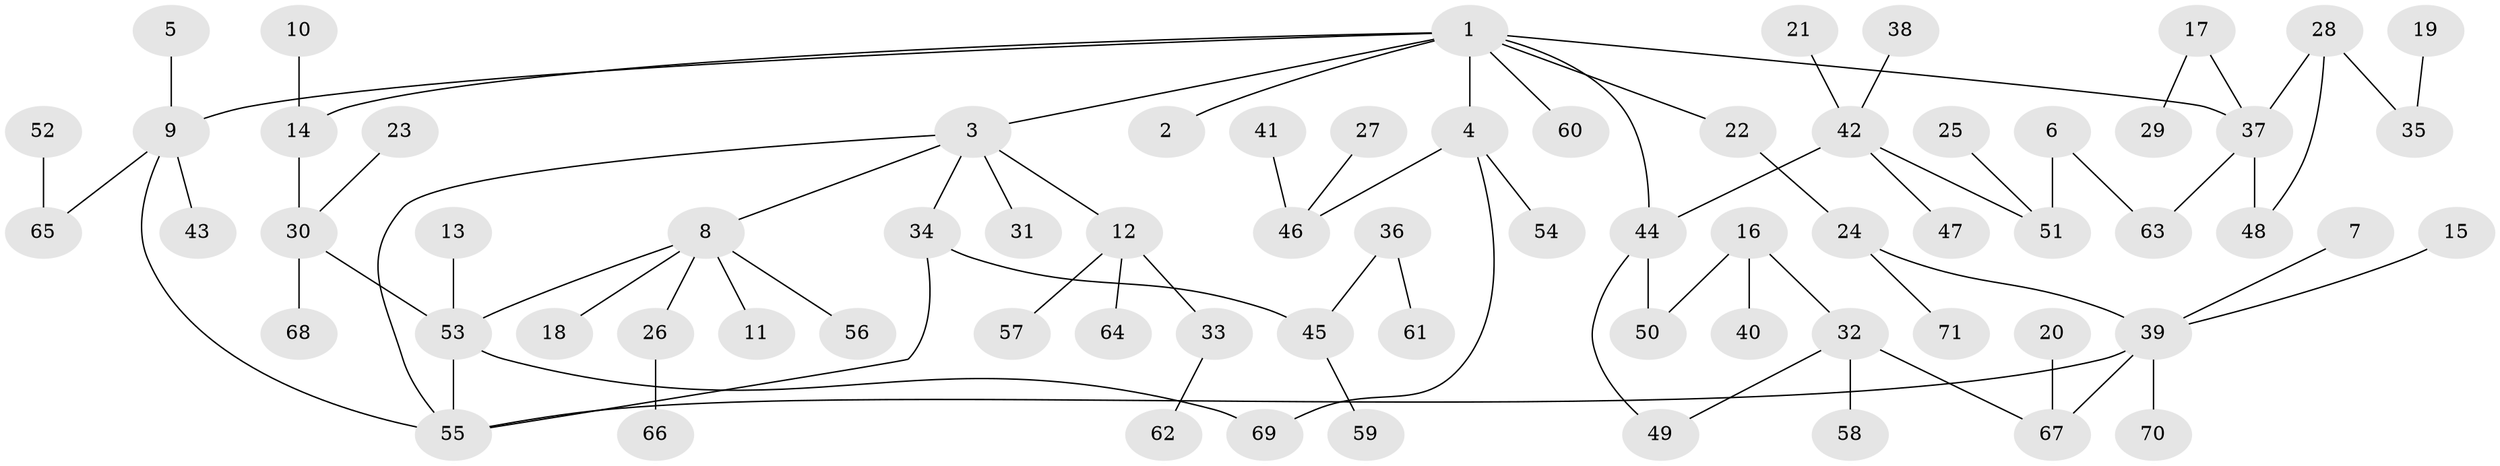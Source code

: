 // original degree distribution, {4: 0.11267605633802817, 6: 0.014084507042253521, 7: 0.014084507042253521, 5: 0.028169014084507043, 3: 0.14084507042253522, 1: 0.43661971830985913, 2: 0.2535211267605634}
// Generated by graph-tools (version 1.1) at 2025/49/03/09/25 03:49:18]
// undirected, 71 vertices, 80 edges
graph export_dot {
graph [start="1"]
  node [color=gray90,style=filled];
  1;
  2;
  3;
  4;
  5;
  6;
  7;
  8;
  9;
  10;
  11;
  12;
  13;
  14;
  15;
  16;
  17;
  18;
  19;
  20;
  21;
  22;
  23;
  24;
  25;
  26;
  27;
  28;
  29;
  30;
  31;
  32;
  33;
  34;
  35;
  36;
  37;
  38;
  39;
  40;
  41;
  42;
  43;
  44;
  45;
  46;
  47;
  48;
  49;
  50;
  51;
  52;
  53;
  54;
  55;
  56;
  57;
  58;
  59;
  60;
  61;
  62;
  63;
  64;
  65;
  66;
  67;
  68;
  69;
  70;
  71;
  1 -- 2 [weight=1.0];
  1 -- 3 [weight=1.0];
  1 -- 4 [weight=1.0];
  1 -- 9 [weight=1.0];
  1 -- 14 [weight=1.0];
  1 -- 22 [weight=1.0];
  1 -- 37 [weight=1.0];
  1 -- 44 [weight=1.0];
  1 -- 60 [weight=1.0];
  3 -- 8 [weight=1.0];
  3 -- 12 [weight=1.0];
  3 -- 31 [weight=1.0];
  3 -- 34 [weight=1.0];
  3 -- 55 [weight=1.0];
  4 -- 46 [weight=1.0];
  4 -- 54 [weight=1.0];
  4 -- 69 [weight=1.0];
  5 -- 9 [weight=1.0];
  6 -- 51 [weight=1.0];
  6 -- 63 [weight=1.0];
  7 -- 39 [weight=1.0];
  8 -- 11 [weight=1.0];
  8 -- 18 [weight=1.0];
  8 -- 26 [weight=1.0];
  8 -- 53 [weight=1.0];
  8 -- 56 [weight=1.0];
  9 -- 43 [weight=1.0];
  9 -- 55 [weight=1.0];
  9 -- 65 [weight=1.0];
  10 -- 14 [weight=1.0];
  12 -- 33 [weight=1.0];
  12 -- 57 [weight=1.0];
  12 -- 64 [weight=1.0];
  13 -- 53 [weight=1.0];
  14 -- 30 [weight=1.0];
  15 -- 39 [weight=1.0];
  16 -- 32 [weight=1.0];
  16 -- 40 [weight=1.0];
  16 -- 50 [weight=1.0];
  17 -- 29 [weight=1.0];
  17 -- 37 [weight=1.0];
  19 -- 35 [weight=1.0];
  20 -- 67 [weight=1.0];
  21 -- 42 [weight=1.0];
  22 -- 24 [weight=1.0];
  23 -- 30 [weight=1.0];
  24 -- 39 [weight=1.0];
  24 -- 71 [weight=1.0];
  25 -- 51 [weight=1.0];
  26 -- 66 [weight=1.0];
  27 -- 46 [weight=1.0];
  28 -- 35 [weight=1.0];
  28 -- 37 [weight=1.0];
  28 -- 48 [weight=1.0];
  30 -- 53 [weight=1.0];
  30 -- 68 [weight=1.0];
  32 -- 49 [weight=1.0];
  32 -- 58 [weight=1.0];
  32 -- 67 [weight=1.0];
  33 -- 62 [weight=1.0];
  34 -- 45 [weight=1.0];
  34 -- 55 [weight=1.0];
  36 -- 45 [weight=1.0];
  36 -- 61 [weight=1.0];
  37 -- 48 [weight=2.0];
  37 -- 63 [weight=1.0];
  38 -- 42 [weight=1.0];
  39 -- 55 [weight=1.0];
  39 -- 67 [weight=1.0];
  39 -- 70 [weight=1.0];
  41 -- 46 [weight=1.0];
  42 -- 44 [weight=1.0];
  42 -- 47 [weight=1.0];
  42 -- 51 [weight=1.0];
  44 -- 49 [weight=1.0];
  44 -- 50 [weight=1.0];
  45 -- 59 [weight=1.0];
  52 -- 65 [weight=1.0];
  53 -- 55 [weight=1.0];
  53 -- 69 [weight=1.0];
}
